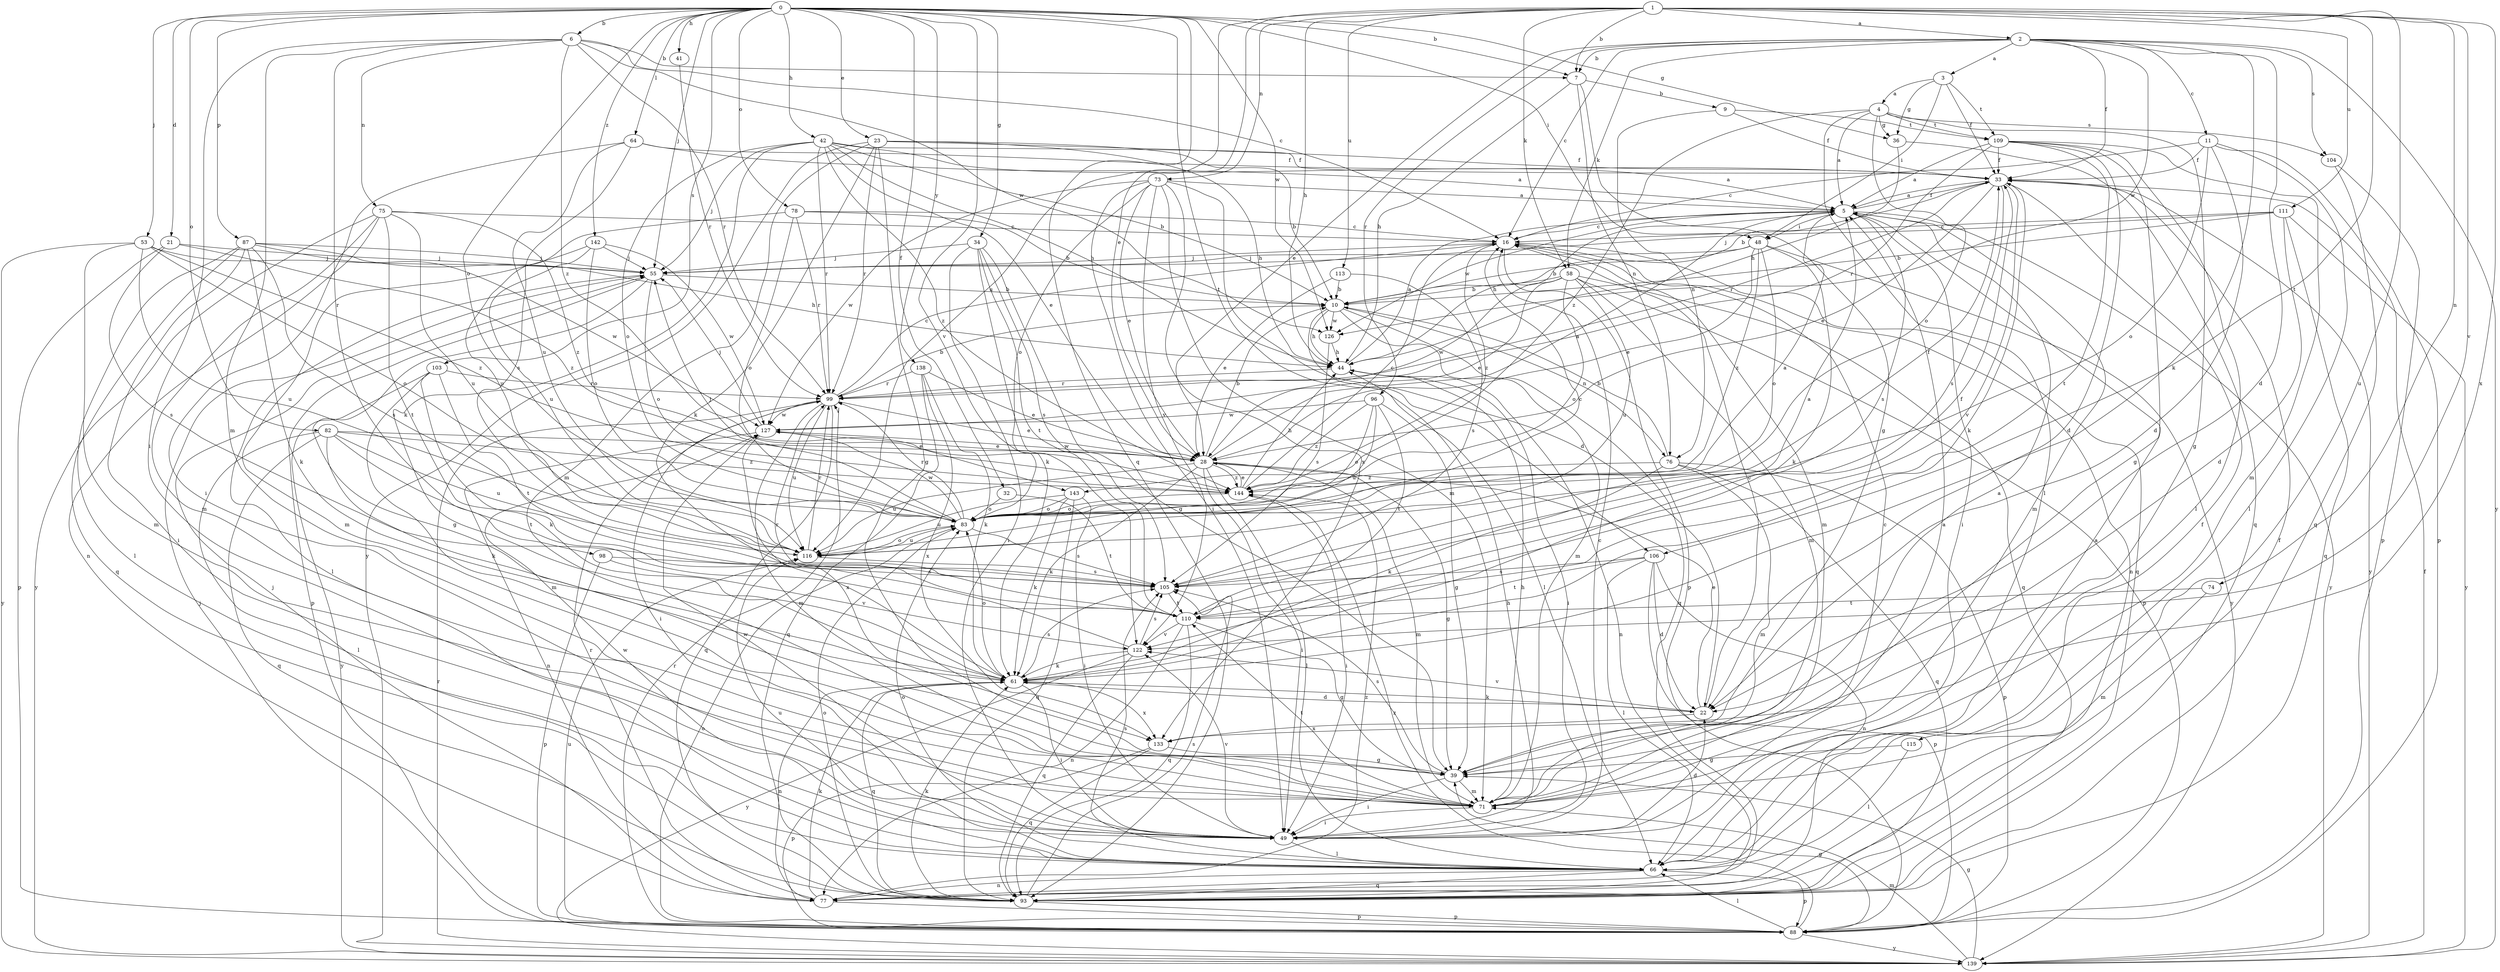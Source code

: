 strict digraph  {
0;
1;
2;
3;
4;
5;
6;
7;
9;
10;
11;
16;
21;
22;
23;
28;
32;
33;
34;
36;
39;
41;
42;
44;
48;
49;
53;
55;
58;
61;
64;
66;
71;
73;
74;
75;
76;
77;
78;
82;
83;
87;
88;
93;
96;
98;
99;
103;
104;
105;
106;
109;
110;
111;
113;
115;
116;
122;
126;
127;
133;
138;
139;
142;
143;
144;
0 -> 6  [label=b];
0 -> 7  [label=b];
0 -> 21  [label=d];
0 -> 23  [label=e];
0 -> 32  [label=f];
0 -> 34  [label=g];
0 -> 36  [label=g];
0 -> 41  [label=h];
0 -> 42  [label=h];
0 -> 48  [label=i];
0 -> 53  [label=j];
0 -> 55  [label=j];
0 -> 64  [label=l];
0 -> 78  [label=o];
0 -> 82  [label=o];
0 -> 83  [label=o];
0 -> 87  [label=p];
0 -> 93  [label=q];
0 -> 103  [label=s];
0 -> 106  [label=t];
0 -> 122  [label=v];
0 -> 126  [label=w];
0 -> 138  [label=y];
0 -> 142  [label=z];
1 -> 2  [label=a];
1 -> 7  [label=b];
1 -> 28  [label=e];
1 -> 44  [label=h];
1 -> 58  [label=k];
1 -> 73  [label=n];
1 -> 74  [label=n];
1 -> 106  [label=t];
1 -> 111  [label=u];
1 -> 113  [label=u];
1 -> 115  [label=u];
1 -> 116  [label=u];
1 -> 122  [label=v];
1 -> 133  [label=x];
2 -> 3  [label=a];
2 -> 7  [label=b];
2 -> 11  [label=c];
2 -> 16  [label=c];
2 -> 22  [label=d];
2 -> 28  [label=e];
2 -> 33  [label=f];
2 -> 58  [label=k];
2 -> 61  [label=k];
2 -> 96  [label=r];
2 -> 104  [label=s];
2 -> 126  [label=w];
2 -> 139  [label=y];
3 -> 4  [label=a];
3 -> 33  [label=f];
3 -> 36  [label=g];
3 -> 48  [label=i];
3 -> 109  [label=t];
4 -> 5  [label=a];
4 -> 36  [label=g];
4 -> 39  [label=g];
4 -> 66  [label=l];
4 -> 83  [label=o];
4 -> 104  [label=s];
4 -> 109  [label=t];
4 -> 143  [label=z];
5 -> 16  [label=c];
5 -> 33  [label=f];
5 -> 44  [label=h];
5 -> 48  [label=i];
5 -> 49  [label=i];
5 -> 71  [label=m];
5 -> 105  [label=s];
5 -> 126  [label=w];
5 -> 139  [label=y];
6 -> 7  [label=b];
6 -> 16  [label=c];
6 -> 49  [label=i];
6 -> 71  [label=m];
6 -> 75  [label=n];
6 -> 98  [label=r];
6 -> 99  [label=r];
6 -> 126  [label=w];
6 -> 143  [label=z];
7 -> 9  [label=b];
7 -> 39  [label=g];
7 -> 44  [label=h];
7 -> 76  [label=n];
9 -> 33  [label=f];
9 -> 76  [label=n];
9 -> 109  [label=t];
10 -> 44  [label=h];
10 -> 66  [label=l];
10 -> 71  [label=m];
10 -> 76  [label=n];
10 -> 93  [label=q];
10 -> 126  [label=w];
11 -> 16  [label=c];
11 -> 22  [label=d];
11 -> 33  [label=f];
11 -> 66  [label=l];
11 -> 83  [label=o];
11 -> 88  [label=p];
16 -> 55  [label=j];
16 -> 71  [label=m];
16 -> 77  [label=n];
16 -> 88  [label=p];
16 -> 93  [label=q];
16 -> 144  [label=z];
21 -> 55  [label=j];
21 -> 88  [label=p];
21 -> 105  [label=s];
21 -> 144  [label=z];
22 -> 16  [label=c];
22 -> 28  [label=e];
22 -> 61  [label=k];
22 -> 122  [label=v];
22 -> 133  [label=x];
23 -> 10  [label=b];
23 -> 33  [label=f];
23 -> 39  [label=g];
23 -> 44  [label=h];
23 -> 61  [label=k];
23 -> 71  [label=m];
23 -> 99  [label=r];
23 -> 139  [label=y];
28 -> 5  [label=a];
28 -> 10  [label=b];
28 -> 39  [label=g];
28 -> 49  [label=i];
28 -> 61  [label=k];
28 -> 66  [label=l];
28 -> 71  [label=m];
28 -> 116  [label=u];
28 -> 127  [label=w];
28 -> 144  [label=z];
32 -> 83  [label=o];
32 -> 110  [label=t];
33 -> 5  [label=a];
33 -> 10  [label=b];
33 -> 28  [label=e];
33 -> 61  [label=k];
33 -> 99  [label=r];
33 -> 105  [label=s];
33 -> 122  [label=v];
33 -> 139  [label=y];
34 -> 39  [label=g];
34 -> 49  [label=i];
34 -> 55  [label=j];
34 -> 61  [label=k];
34 -> 105  [label=s];
34 -> 110  [label=t];
36 -> 44  [label=h];
36 -> 93  [label=q];
39 -> 5  [label=a];
39 -> 49  [label=i];
39 -> 71  [label=m];
39 -> 105  [label=s];
41 -> 99  [label=r];
42 -> 5  [label=a];
42 -> 10  [label=b];
42 -> 28  [label=e];
42 -> 33  [label=f];
42 -> 44  [label=h];
42 -> 55  [label=j];
42 -> 61  [label=k];
42 -> 83  [label=o];
42 -> 99  [label=r];
42 -> 144  [label=z];
44 -> 5  [label=a];
44 -> 49  [label=i];
44 -> 77  [label=n];
44 -> 99  [label=r];
48 -> 10  [label=b];
48 -> 28  [label=e];
48 -> 55  [label=j];
48 -> 61  [label=k];
48 -> 83  [label=o];
48 -> 139  [label=y];
48 -> 144  [label=z];
49 -> 5  [label=a];
49 -> 16  [label=c];
49 -> 22  [label=d];
49 -> 44  [label=h];
49 -> 66  [label=l];
49 -> 122  [label=v];
49 -> 127  [label=w];
53 -> 55  [label=j];
53 -> 71  [label=m];
53 -> 83  [label=o];
53 -> 116  [label=u];
53 -> 139  [label=y];
53 -> 144  [label=z];
55 -> 10  [label=b];
55 -> 39  [label=g];
55 -> 66  [label=l];
55 -> 83  [label=o];
55 -> 88  [label=p];
58 -> 10  [label=b];
58 -> 28  [label=e];
58 -> 71  [label=m];
58 -> 83  [label=o];
58 -> 88  [label=p];
58 -> 93  [label=q];
58 -> 116  [label=u];
58 -> 127  [label=w];
61 -> 22  [label=d];
61 -> 49  [label=i];
61 -> 77  [label=n];
61 -> 83  [label=o];
61 -> 93  [label=q];
61 -> 105  [label=s];
61 -> 133  [label=x];
64 -> 5  [label=a];
64 -> 33  [label=f];
64 -> 49  [label=i];
64 -> 105  [label=s];
64 -> 116  [label=u];
66 -> 5  [label=a];
66 -> 33  [label=f];
66 -> 77  [label=n];
66 -> 83  [label=o];
66 -> 88  [label=p];
66 -> 93  [label=q];
66 -> 105  [label=s];
66 -> 116  [label=u];
66 -> 127  [label=w];
71 -> 16  [label=c];
71 -> 44  [label=h];
71 -> 49  [label=i];
71 -> 110  [label=t];
73 -> 5  [label=a];
73 -> 22  [label=d];
73 -> 28  [label=e];
73 -> 49  [label=i];
73 -> 71  [label=m];
73 -> 83  [label=o];
73 -> 122  [label=v];
73 -> 127  [label=w];
73 -> 133  [label=x];
74 -> 71  [label=m];
74 -> 110  [label=t];
75 -> 16  [label=c];
75 -> 71  [label=m];
75 -> 77  [label=n];
75 -> 110  [label=t];
75 -> 116  [label=u];
75 -> 139  [label=y];
75 -> 144  [label=z];
76 -> 10  [label=b];
76 -> 61  [label=k];
76 -> 71  [label=m];
76 -> 88  [label=p];
76 -> 93  [label=q];
76 -> 144  [label=z];
77 -> 33  [label=f];
77 -> 55  [label=j];
77 -> 61  [label=k];
77 -> 88  [label=p];
77 -> 99  [label=r];
77 -> 144  [label=z];
78 -> 10  [label=b];
78 -> 16  [label=c];
78 -> 83  [label=o];
78 -> 99  [label=r];
78 -> 116  [label=u];
82 -> 28  [label=e];
82 -> 61  [label=k];
82 -> 66  [label=l];
82 -> 93  [label=q];
82 -> 110  [label=t];
82 -> 116  [label=u];
82 -> 144  [label=z];
83 -> 5  [label=a];
83 -> 33  [label=f];
83 -> 55  [label=j];
83 -> 99  [label=r];
83 -> 105  [label=s];
83 -> 116  [label=u];
83 -> 127  [label=w];
87 -> 44  [label=h];
87 -> 49  [label=i];
87 -> 55  [label=j];
87 -> 61  [label=k];
87 -> 66  [label=l];
87 -> 93  [label=q];
87 -> 105  [label=s];
87 -> 127  [label=w];
88 -> 39  [label=g];
88 -> 55  [label=j];
88 -> 66  [label=l];
88 -> 83  [label=o];
88 -> 99  [label=r];
88 -> 116  [label=u];
88 -> 139  [label=y];
88 -> 144  [label=z];
93 -> 61  [label=k];
93 -> 83  [label=o];
93 -> 88  [label=p];
93 -> 105  [label=s];
96 -> 39  [label=g];
96 -> 83  [label=o];
96 -> 110  [label=t];
96 -> 116  [label=u];
96 -> 127  [label=w];
96 -> 144  [label=z];
98 -> 88  [label=p];
98 -> 105  [label=s];
98 -> 122  [label=v];
99 -> 10  [label=b];
99 -> 16  [label=c];
99 -> 28  [label=e];
99 -> 49  [label=i];
99 -> 71  [label=m];
99 -> 93  [label=q];
99 -> 116  [label=u];
99 -> 127  [label=w];
103 -> 61  [label=k];
103 -> 71  [label=m];
103 -> 99  [label=r];
103 -> 110  [label=t];
103 -> 139  [label=y];
104 -> 88  [label=p];
104 -> 93  [label=q];
105 -> 5  [label=a];
105 -> 110  [label=t];
106 -> 22  [label=d];
106 -> 66  [label=l];
106 -> 77  [label=n];
106 -> 88  [label=p];
106 -> 105  [label=s];
106 -> 110  [label=t];
109 -> 5  [label=a];
109 -> 22  [label=d];
109 -> 33  [label=f];
109 -> 39  [label=g];
109 -> 66  [label=l];
109 -> 71  [label=m];
109 -> 99  [label=r];
109 -> 110  [label=t];
110 -> 33  [label=f];
110 -> 39  [label=g];
110 -> 77  [label=n];
110 -> 93  [label=q];
110 -> 122  [label=v];
111 -> 10  [label=b];
111 -> 16  [label=c];
111 -> 22  [label=d];
111 -> 55  [label=j];
111 -> 93  [label=q];
111 -> 139  [label=y];
113 -> 10  [label=b];
113 -> 28  [label=e];
113 -> 105  [label=s];
115 -> 39  [label=g];
115 -> 66  [label=l];
116 -> 16  [label=c];
116 -> 83  [label=o];
116 -> 99  [label=r];
116 -> 105  [label=s];
122 -> 61  [label=k];
122 -> 93  [label=q];
122 -> 99  [label=r];
122 -> 105  [label=s];
122 -> 139  [label=y];
126 -> 44  [label=h];
126 -> 105  [label=s];
127 -> 28  [label=e];
127 -> 55  [label=j];
127 -> 77  [label=n];
127 -> 133  [label=x];
133 -> 39  [label=g];
133 -> 88  [label=p];
133 -> 93  [label=q];
138 -> 28  [label=e];
138 -> 61  [label=k];
138 -> 93  [label=q];
138 -> 99  [label=r];
138 -> 133  [label=x];
139 -> 33  [label=f];
139 -> 39  [label=g];
139 -> 71  [label=m];
139 -> 99  [label=r];
142 -> 55  [label=j];
142 -> 71  [label=m];
142 -> 83  [label=o];
142 -> 116  [label=u];
142 -> 127  [label=w];
143 -> 49  [label=i];
143 -> 61  [label=k];
143 -> 83  [label=o];
143 -> 93  [label=q];
143 -> 116  [label=u];
144 -> 16  [label=c];
144 -> 28  [label=e];
144 -> 44  [label=h];
144 -> 49  [label=i];
144 -> 83  [label=o];
}
